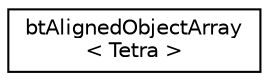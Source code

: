 digraph "Graphical Class Hierarchy"
{
  edge [fontname="Helvetica",fontsize="10",labelfontname="Helvetica",labelfontsize="10"];
  node [fontname="Helvetica",fontsize="10",shape=record];
  rankdir="LR";
  Node1 [label="btAlignedObjectArray\l\< Tetra \>",height=0.2,width=0.4,color="black", fillcolor="white", style="filled",URL="$classbt_aligned_object_array.html"];
}
